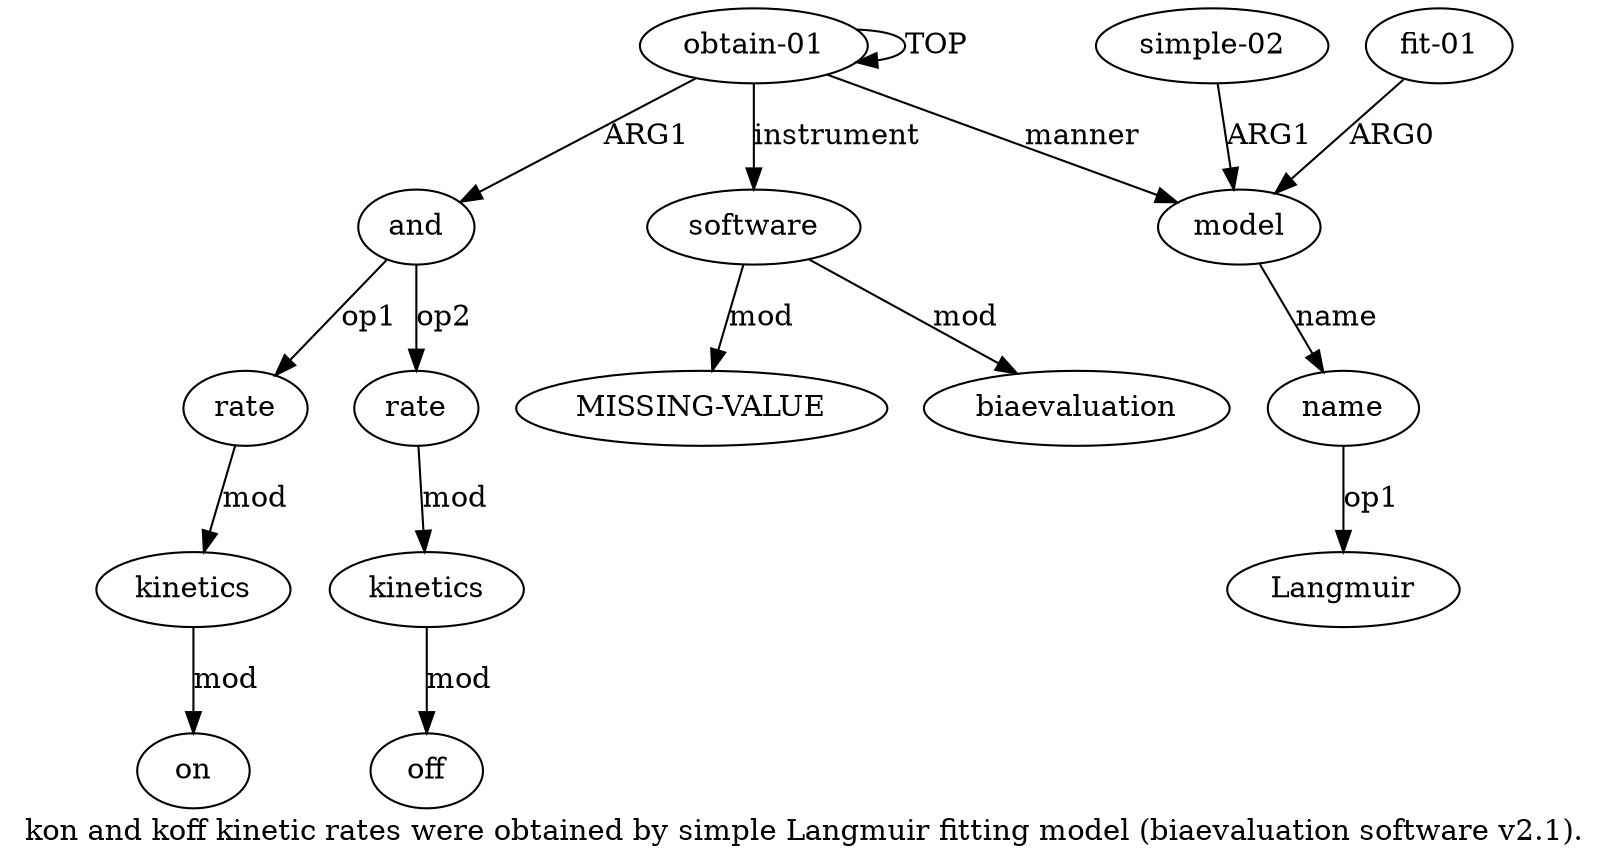 digraph  {
	graph [label="kon and koff kinetic rates were obtained by simple Langmuir fitting model (biaevaluation software v2.1)."];
	node [label="\N"];
	"a12 MISSING-VALUE"	 [color=black,
		gold_ind=-1,
		gold_label="MISSING-VALUE",
		label="MISSING-VALUE",
		test_ind=-1,
		test_label="MISSING-VALUE"];
	a11	 [color=black,
		gold_ind=11,
		gold_label="simple-02",
		label="simple-02",
		test_ind=11,
		test_label="simple-02"];
	a8	 [color=black,
		gold_ind=8,
		gold_label=model,
		label=model,
		test_ind=8,
		test_label=model];
	a11 -> a8 [key=0,
	color=black,
	gold_label=ARG1,
	label=ARG1,
	test_label=ARG1];
a10 [color=black,
	gold_ind=10,
	gold_label="fit-01",
	label="fit-01",
	test_ind=10,
	test_label="fit-01"];
a10 -> a8 [key=0,
color=black,
gold_label=ARG0,
label=ARG0,
test_label=ARG0];
a13 [color=black,
gold_ind=13,
gold_label=biaevaluation,
label=biaevaluation,
test_ind=13,
test_label=biaevaluation];
a12 [color=black,
gold_ind=12,
gold_label=software,
label=software,
test_ind=12,
test_label=software];
a12 -> "a12 MISSING-VALUE" [key=0,
color=black,
gold_label=mod,
label=mod,
test_label=mod];
a12 -> a13 [key=0,
color=black,
gold_label=mod,
label=mod,
test_label=mod];
"a9 Langmuir" [color=black,
gold_ind=-1,
gold_label=Langmuir,
label=Langmuir,
test_ind=-1,
test_label=Langmuir];
a1 [color=black,
gold_ind=1,
gold_label=and,
label=and,
test_ind=1,
test_label=and];
a2 [color=black,
gold_ind=2,
gold_label=rate,
label=rate,
test_ind=2,
test_label=rate];
a1 -> a2 [key=0,
color=black,
gold_label=op1,
label=op1,
test_label=op1];
a5 [color=black,
gold_ind=5,
gold_label=rate,
label=rate,
test_ind=5,
test_label=rate];
a1 -> a5 [key=0,
color=black,
gold_label=op2,
label=op2,
test_label=op2];
a0 [color=black,
gold_ind=0,
gold_label="obtain-01",
label="obtain-01",
test_ind=0,
test_label="obtain-01"];
a0 -> a12 [key=0,
color=black,
gold_label=instrument,
label=instrument,
test_label=instrument];
a0 -> a1 [key=0,
color=black,
gold_label=ARG1,
label=ARG1,
test_label=ARG1];
a0 -> a0 [key=0,
color=black,
gold_label=TOP,
label=TOP,
test_label=TOP];
a0 -> a8 [key=0,
color=black,
gold_label=manner,
label=manner,
test_label=manner];
a3 [color=black,
gold_ind=3,
gold_label=kinetics,
label=kinetics,
test_ind=3,
test_label=kinetics];
a4 [color=black,
gold_ind=4,
gold_label=on,
label=on,
test_ind=4,
test_label=on];
a3 -> a4 [key=0,
color=black,
gold_label=mod,
label=mod,
test_label=mod];
a2 -> a3 [key=0,
color=black,
gold_label=mod,
label=mod,
test_label=mod];
a6 [color=black,
gold_ind=6,
gold_label=kinetics,
label=kinetics,
test_ind=6,
test_label=kinetics];
a5 -> a6 [key=0,
color=black,
gold_label=mod,
label=mod,
test_label=mod];
a7 [color=black,
gold_ind=7,
gold_label=off,
label=off,
test_ind=7,
test_label=off];
a6 -> a7 [key=0,
color=black,
gold_label=mod,
label=mod,
test_label=mod];
a9 [color=black,
gold_ind=9,
gold_label=name,
label=name,
test_ind=9,
test_label=name];
a9 -> "a9 Langmuir" [key=0,
color=black,
gold_label=op1,
label=op1,
test_label=op1];
a8 -> a9 [key=0,
color=black,
gold_label=name,
label=name,
test_label=name];
}
